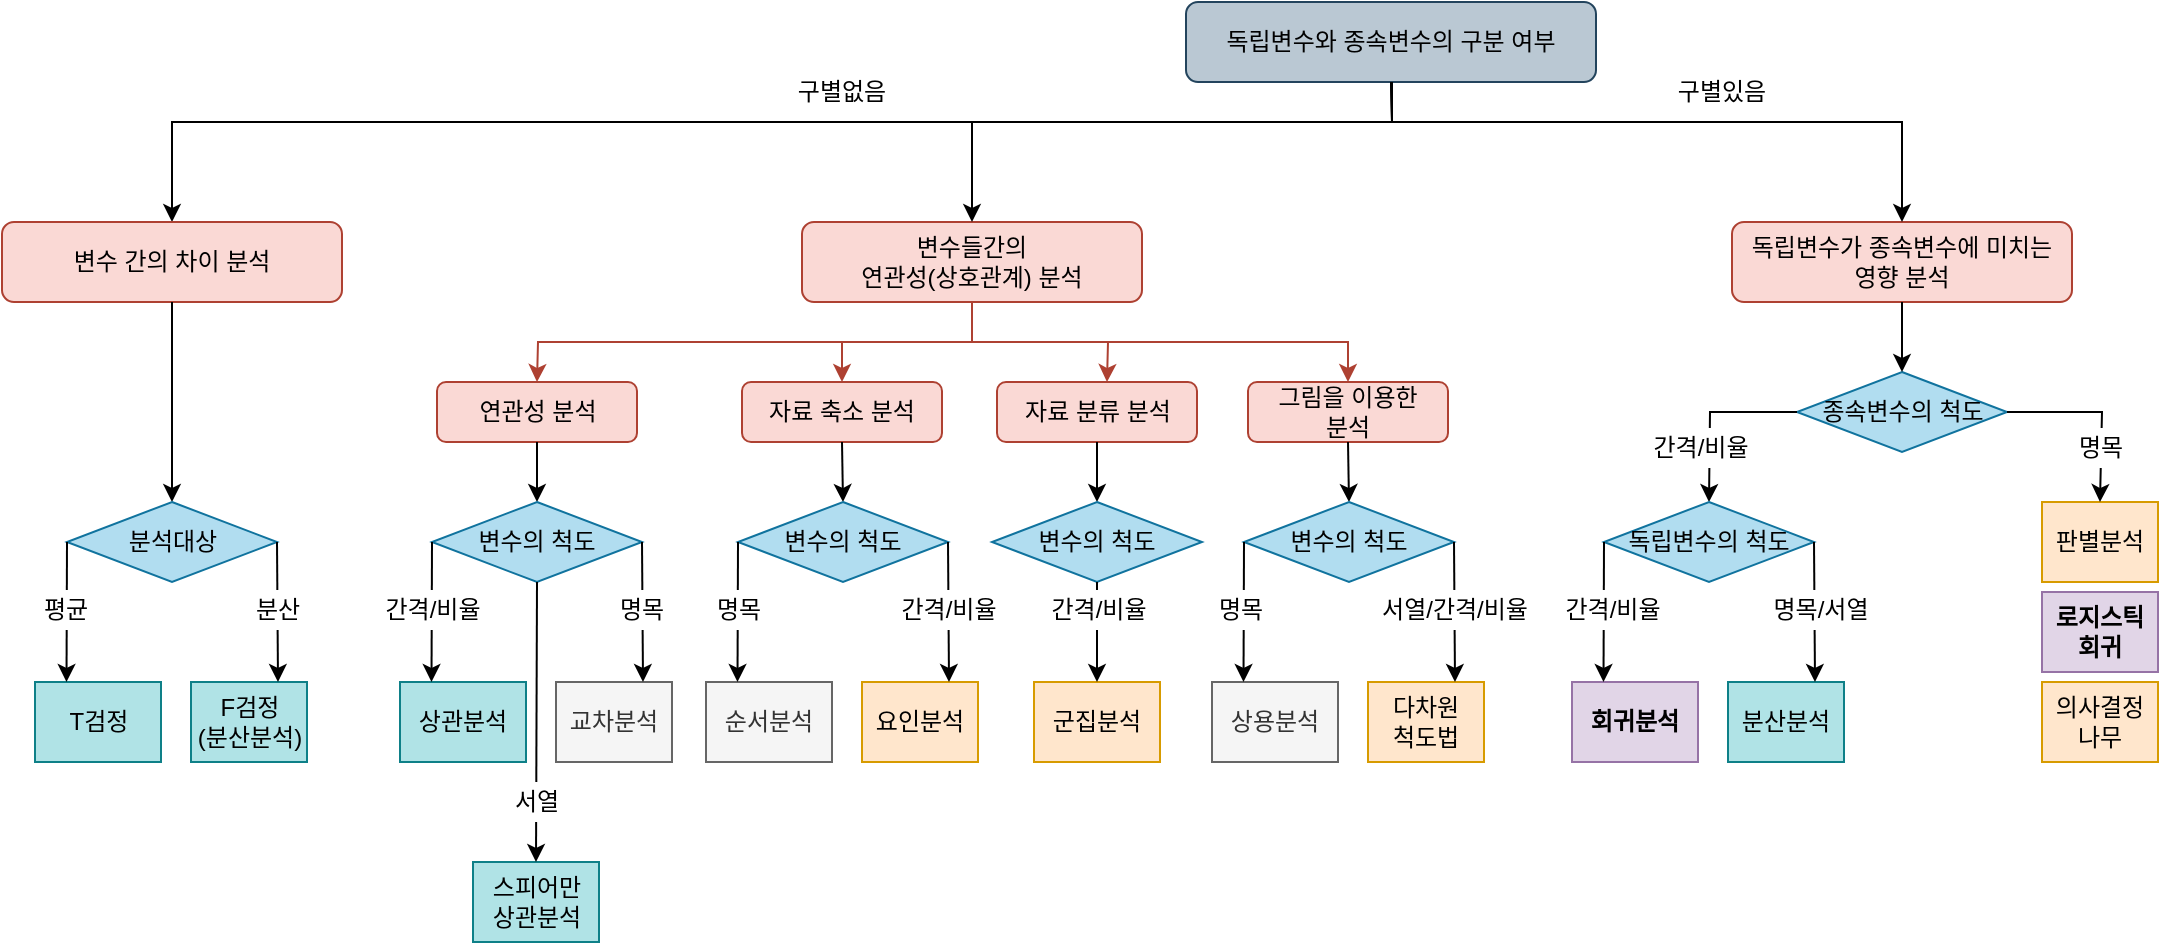 <mxfile>
    <diagram name="페이지-1" id="bWcAa1ZOzdofW7o5gFcs">
        <mxGraphModel dx="2286" dy="619" grid="1" gridSize="10" guides="1" tooltips="1" connect="1" arrows="1" fold="1" page="1" pageScale="1" pageWidth="1169" pageHeight="827" math="0" shadow="0">
            <root>
                <mxCell id="0"/>
                <mxCell id="1" parent="0"/>
                <mxCell id="9B-wX84McFKYw3Rjnkzs-1" value="독립변수와 종속변수의 구분 여부" style="rounded=1;whiteSpace=wrap;html=1;fillColor=#bac8d3;strokeColor=#23445d;" parent="1" vertex="1">
                    <mxGeometry x="572" y="110" width="205" height="40" as="geometry"/>
                </mxCell>
                <mxCell id="9B-wX84McFKYw3Rjnkzs-3" value="변수들간의&lt;br&gt;연관성(상호관계) 분석" style="rounded=1;whiteSpace=wrap;html=1;fillColor=#fad9d5;strokeColor=#ae4132;" parent="1" vertex="1">
                    <mxGeometry x="380" y="220" width="170" height="40" as="geometry"/>
                </mxCell>
                <mxCell id="9B-wX84McFKYw3Rjnkzs-4" value="독립변수가 종속변수에 미치는&lt;br&gt;영향 분석" style="rounded=1;whiteSpace=wrap;html=1;fillColor=#fad9d5;strokeColor=#ae4132;" parent="1" vertex="1">
                    <mxGeometry x="845" y="220" width="170" height="40" as="geometry"/>
                </mxCell>
                <mxCell id="9B-wX84McFKYw3Rjnkzs-5" value="" style="endArrow=classic;html=1;rounded=0;entryX=0.5;entryY=0;entryDx=0;entryDy=0;exitX=0.5;exitY=1;exitDx=0;exitDy=0;" parent="1" source="9B-wX84McFKYw3Rjnkzs-1" target="9B-wX84McFKYw3Rjnkzs-2" edge="1">
                    <mxGeometry width="50" height="50" relative="1" as="geometry">
                        <mxPoint x="550" y="460" as="sourcePoint"/>
                        <mxPoint x="680" y="340" as="targetPoint"/>
                        <Array as="points">
                            <mxPoint x="675" y="170"/>
                            <mxPoint x="65" y="170"/>
                        </Array>
                    </mxGeometry>
                </mxCell>
                <mxCell id="9B-wX84McFKYw3Rjnkzs-6" value="" style="endArrow=classic;html=1;rounded=0;entryX=0.5;entryY=0;entryDx=0;entryDy=0;exitX=0.5;exitY=1;exitDx=0;exitDy=0;" parent="1" source="9B-wX84McFKYw3Rjnkzs-1" target="9B-wX84McFKYw3Rjnkzs-3" edge="1">
                    <mxGeometry width="50" height="50" relative="1" as="geometry">
                        <mxPoint x="550" y="460" as="sourcePoint"/>
                        <mxPoint x="600" y="410" as="targetPoint"/>
                        <Array as="points">
                            <mxPoint x="675" y="170"/>
                            <mxPoint x="465" y="170"/>
                        </Array>
                    </mxGeometry>
                </mxCell>
                <mxCell id="9B-wX84McFKYw3Rjnkzs-8" value="구별없음" style="text;html=1;strokeColor=none;fillColor=none;align=center;verticalAlign=middle;whiteSpace=wrap;rounded=0;" parent="1" vertex="1">
                    <mxGeometry x="370" y="140" width="60" height="30" as="geometry"/>
                </mxCell>
                <mxCell id="9B-wX84McFKYw3Rjnkzs-9" value="" style="endArrow=classic;html=1;rounded=0;entryX=0.5;entryY=0;entryDx=0;entryDy=0;" parent="1" target="9B-wX84McFKYw3Rjnkzs-4" edge="1">
                    <mxGeometry width="50" height="50" relative="1" as="geometry">
                        <mxPoint x="675" y="150" as="sourcePoint"/>
                        <mxPoint x="600" y="410" as="targetPoint"/>
                        <Array as="points">
                            <mxPoint x="675" y="170"/>
                            <mxPoint x="930" y="170"/>
                        </Array>
                    </mxGeometry>
                </mxCell>
                <mxCell id="9B-wX84McFKYw3Rjnkzs-10" value="구별있음" style="text;html=1;strokeColor=none;fillColor=none;align=center;verticalAlign=middle;whiteSpace=wrap;rounded=0;" parent="1" vertex="1">
                    <mxGeometry x="810" y="140" width="60" height="30" as="geometry"/>
                </mxCell>
                <mxCell id="9B-wX84McFKYw3Rjnkzs-19" value="" style="endArrow=classic;html=1;rounded=0;exitX=0.5;exitY=1;exitDx=0;exitDy=0;entryX=0.5;entryY=0;entryDx=0;entryDy=0;fillColor=#fad9d5;strokeColor=#ae4132;" parent="1" source="9B-wX84McFKYw3Rjnkzs-3" target="9B-wX84McFKYw3Rjnkzs-15" edge="1">
                    <mxGeometry width="50" height="50" relative="1" as="geometry">
                        <mxPoint x="550" y="310" as="sourcePoint"/>
                        <mxPoint x="600" y="260" as="targetPoint"/>
                        <Array as="points">
                            <mxPoint x="465" y="280"/>
                            <mxPoint x="248" y="280"/>
                        </Array>
                    </mxGeometry>
                </mxCell>
                <mxCell id="9B-wX84McFKYw3Rjnkzs-21" value="" style="endArrow=classic;html=1;rounded=0;exitX=0.5;exitY=1;exitDx=0;exitDy=0;entryX=0.5;entryY=0;entryDx=0;entryDy=0;fillColor=#fad9d5;strokeColor=#ae4132;" parent="1" source="9B-wX84McFKYw3Rjnkzs-3" target="9B-wX84McFKYw3Rjnkzs-16" edge="1">
                    <mxGeometry width="50" height="50" relative="1" as="geometry">
                        <mxPoint x="550" y="310" as="sourcePoint"/>
                        <mxPoint x="370" y="260" as="targetPoint"/>
                        <Array as="points">
                            <mxPoint x="465" y="280"/>
                            <mxPoint x="400" y="280"/>
                        </Array>
                    </mxGeometry>
                </mxCell>
                <mxCell id="9B-wX84McFKYw3Rjnkzs-22" value="" style="endArrow=classic;html=1;rounded=0;exitX=0.5;exitY=1;exitDx=0;exitDy=0;entryX=0.55;entryY=0;entryDx=0;entryDy=0;entryPerimeter=0;fillColor=#fad9d5;strokeColor=#ae4132;" parent="1" source="9B-wX84McFKYw3Rjnkzs-3" target="9B-wX84McFKYw3Rjnkzs-17" edge="1">
                    <mxGeometry width="50" height="50" relative="1" as="geometry">
                        <mxPoint x="550" y="280" as="sourcePoint"/>
                        <mxPoint x="520" y="400" as="targetPoint"/>
                        <Array as="points">
                            <mxPoint x="465" y="280"/>
                            <mxPoint x="533" y="280"/>
                        </Array>
                    </mxGeometry>
                </mxCell>
                <mxCell id="9B-wX84McFKYw3Rjnkzs-23" value="" style="endArrow=classic;html=1;rounded=0;entryX=0.5;entryY=0;entryDx=0;entryDy=0;exitX=0.5;exitY=1;exitDx=0;exitDy=0;fillColor=#fad9d5;strokeColor=#ae4132;" parent="1" source="9B-wX84McFKYw3Rjnkzs-3" target="9B-wX84McFKYw3Rjnkzs-18" edge="1">
                    <mxGeometry width="50" height="50" relative="1" as="geometry">
                        <mxPoint x="500" y="260" as="sourcePoint"/>
                        <mxPoint x="570" y="310" as="targetPoint"/>
                        <Array as="points">
                            <mxPoint x="465" y="280"/>
                            <mxPoint x="653" y="280"/>
                        </Array>
                    </mxGeometry>
                </mxCell>
                <mxCell id="9B-wX84McFKYw3Rjnkzs-29" value="종속변수의 척도" style="rhombus;whiteSpace=wrap;html=1;fillColor=#b1ddf0;strokeColor=#10739e;" parent="1" vertex="1">
                    <mxGeometry x="877.5" y="295" width="105" height="40" as="geometry"/>
                </mxCell>
                <mxCell id="9B-wX84McFKYw3Rjnkzs-37" value="" style="endArrow=classic;html=1;rounded=0;exitX=0.5;exitY=1;exitDx=0;exitDy=0;" parent="1" source="9B-wX84McFKYw3Rjnkzs-4" target="9B-wX84McFKYw3Rjnkzs-29" edge="1">
                    <mxGeometry width="50" height="50" relative="1" as="geometry">
                        <mxPoint x="685" y="340" as="sourcePoint"/>
                        <mxPoint x="685" y="370" as="targetPoint"/>
                    </mxGeometry>
                </mxCell>
                <mxCell id="9B-wX84McFKYw3Rjnkzs-38" value="" style="endArrow=classic;html=1;rounded=0;exitX=0;exitY=0.5;exitDx=0;exitDy=0;entryX=0.5;entryY=0;entryDx=0;entryDy=0;" parent="1" source="9B-wX84McFKYw3Rjnkzs-29" target="9B-wX84McFKYw3Rjnkzs-89" edge="1">
                    <mxGeometry width="50" height="50" relative="1" as="geometry">
                        <mxPoint x="550" y="310" as="sourcePoint"/>
                        <mxPoint x="910.5" y="360" as="targetPoint"/>
                        <Array as="points">
                            <mxPoint x="834" y="315"/>
                        </Array>
                    </mxGeometry>
                </mxCell>
                <mxCell id="9B-wX84McFKYw3Rjnkzs-78" value="" style="group" parent="1" vertex="1" connectable="0">
                    <mxGeometry x="475" y="300" width="105" height="190" as="geometry"/>
                </mxCell>
                <mxCell id="9B-wX84McFKYw3Rjnkzs-17" value="자료 분류 분석" style="rounded=1;whiteSpace=wrap;html=1;fillColor=#fad9d5;strokeColor=#ae4132;" parent="9B-wX84McFKYw3Rjnkzs-78" vertex="1">
                    <mxGeometry x="2.5" width="100" height="30" as="geometry"/>
                </mxCell>
                <mxCell id="9B-wX84McFKYw3Rjnkzs-35" value="" style="endArrow=classic;html=1;rounded=0;exitX=0.5;exitY=1;exitDx=0;exitDy=0;entryX=0.5;entryY=0;entryDx=0;entryDy=0;" parent="9B-wX84McFKYw3Rjnkzs-78" source="9B-wX84McFKYw3Rjnkzs-17" target="9B-wX84McFKYw3Rjnkzs-73" edge="1">
                    <mxGeometry width="50" height="50" relative="1" as="geometry">
                        <mxPoint x="52.25" y="30" as="sourcePoint"/>
                        <mxPoint x="52.5" y="60" as="targetPoint"/>
                    </mxGeometry>
                </mxCell>
                <mxCell id="9B-wX84McFKYw3Rjnkzs-73" value="변수의 척도" style="rhombus;whiteSpace=wrap;html=1;fillColor=#b1ddf0;strokeColor=#10739e;" parent="9B-wX84McFKYw3Rjnkzs-78" vertex="1">
                    <mxGeometry y="60" width="105" height="40" as="geometry"/>
                </mxCell>
                <mxCell id="9B-wX84McFKYw3Rjnkzs-75" value="군집분석" style="rounded=0;whiteSpace=wrap;html=1;fillColor=#ffe6cc;strokeColor=#d79b00;" parent="9B-wX84McFKYw3Rjnkzs-78" vertex="1">
                    <mxGeometry x="21" y="150" width="63" height="40" as="geometry"/>
                </mxCell>
                <mxCell id="9B-wX84McFKYw3Rjnkzs-77" value="" style="endArrow=classic;html=1;rounded=0;exitX=0.5;exitY=1;exitDx=0;exitDy=0;entryX=0.5;entryY=0;entryDx=0;entryDy=0;" parent="9B-wX84McFKYw3Rjnkzs-78" source="9B-wX84McFKYw3Rjnkzs-73" target="9B-wX84McFKYw3Rjnkzs-75" edge="1">
                    <mxGeometry width="50" height="50" relative="1" as="geometry">
                        <mxPoint x="133.5" y="90" as="sourcePoint"/>
                        <mxPoint x="133.5" y="160" as="targetPoint"/>
                    </mxGeometry>
                </mxCell>
                <mxCell id="9B-wX84McFKYw3Rjnkzs-118" value="간격/비율" style="text;html=1;align=center;verticalAlign=middle;whiteSpace=wrap;rounded=0;strokeColor=none;fillColor=default;" parent="9B-wX84McFKYw3Rjnkzs-78" vertex="1">
                    <mxGeometry x="25" y="104" width="57" height="20" as="geometry"/>
                </mxCell>
                <mxCell id="9B-wX84McFKYw3Rjnkzs-79" value="" style="group" parent="1" vertex="1" connectable="0">
                    <mxGeometry x="585" y="300" width="159" height="190" as="geometry"/>
                </mxCell>
                <mxCell id="9B-wX84McFKYw3Rjnkzs-18" value="그림을 이용한&lt;br&gt;분석" style="rounded=1;whiteSpace=wrap;html=1;fillColor=#fad9d5;strokeColor=#ae4132;" parent="9B-wX84McFKYw3Rjnkzs-79" vertex="1">
                    <mxGeometry x="18" width="100" height="30" as="geometry"/>
                </mxCell>
                <mxCell id="9B-wX84McFKYw3Rjnkzs-36" value="" style="endArrow=classic;html=1;rounded=0;exitX=0.5;exitY=1;exitDx=0;exitDy=0;entryX=0.5;entryY=0;entryDx=0;entryDy=0;" parent="9B-wX84McFKYw3Rjnkzs-79" source="9B-wX84McFKYw3Rjnkzs-18" target="9B-wX84McFKYw3Rjnkzs-68" edge="1">
                    <mxGeometry width="50" height="50" relative="1" as="geometry">
                        <mxPoint x="-45" y="40" as="sourcePoint"/>
                        <mxPoint x="65" y="60" as="targetPoint"/>
                    </mxGeometry>
                </mxCell>
                <mxCell id="9B-wX84McFKYw3Rjnkzs-67" value="" style="group" parent="9B-wX84McFKYw3Rjnkzs-79" vertex="1" connectable="0">
                    <mxGeometry y="60" width="159" height="130" as="geometry"/>
                </mxCell>
                <mxCell id="9B-wX84McFKYw3Rjnkzs-68" value="변수의 척도" style="rhombus;whiteSpace=wrap;html=1;fillColor=#b1ddf0;strokeColor=#10739e;" parent="9B-wX84McFKYw3Rjnkzs-67" vertex="1">
                    <mxGeometry x="16" width="105" height="40" as="geometry"/>
                </mxCell>
                <mxCell id="9B-wX84McFKYw3Rjnkzs-69" value="상용분석" style="rounded=0;whiteSpace=wrap;html=1;fillColor=#f5f5f5;strokeColor=#666666;fontColor=#333333;" parent="9B-wX84McFKYw3Rjnkzs-67" vertex="1">
                    <mxGeometry y="90" width="63" height="40" as="geometry"/>
                </mxCell>
                <mxCell id="9B-wX84McFKYw3Rjnkzs-70" value="" style="endArrow=classic;html=1;rounded=0;exitX=0;exitY=0.5;exitDx=0;exitDy=0;entryX=0.25;entryY=0;entryDx=0;entryDy=0;" parent="9B-wX84McFKYw3Rjnkzs-67" source="9B-wX84McFKYw3Rjnkzs-68" target="9B-wX84McFKYw3Rjnkzs-69" edge="1">
                    <mxGeometry width="50" height="50" relative="1" as="geometry">
                        <mxPoint x="-74" y="100" as="sourcePoint"/>
                        <mxPoint x="-24" y="50" as="targetPoint"/>
                    </mxGeometry>
                </mxCell>
                <mxCell id="9B-wX84McFKYw3Rjnkzs-71" value="다차원&lt;br&gt;척도법" style="rounded=0;whiteSpace=wrap;html=1;fillColor=#ffe6cc;strokeColor=#d79b00;" parent="9B-wX84McFKYw3Rjnkzs-67" vertex="1">
                    <mxGeometry x="78" y="90" width="58" height="40" as="geometry"/>
                </mxCell>
                <mxCell id="9B-wX84McFKYw3Rjnkzs-72" value="" style="endArrow=classic;html=1;rounded=0;exitX=1;exitY=0.5;exitDx=0;exitDy=0;entryX=0.75;entryY=0;entryDx=0;entryDy=0;" parent="9B-wX84McFKYw3Rjnkzs-67" source="9B-wX84McFKYw3Rjnkzs-68" target="9B-wX84McFKYw3Rjnkzs-71" edge="1">
                    <mxGeometry width="50" height="50" relative="1" as="geometry">
                        <mxPoint x="106" y="30" as="sourcePoint"/>
                        <mxPoint x="106" y="100" as="targetPoint"/>
                    </mxGeometry>
                </mxCell>
                <mxCell id="9B-wX84McFKYw3Rjnkzs-119" value="명목" style="text;html=1;align=center;verticalAlign=middle;whiteSpace=wrap;rounded=0;strokeColor=none;fillColor=default;" parent="9B-wX84McFKYw3Rjnkzs-67" vertex="1">
                    <mxGeometry x="-10" y="44" width="49" height="20" as="geometry"/>
                </mxCell>
                <mxCell id="9B-wX84McFKYw3Rjnkzs-121" value="서열/간격/비율" style="text;html=1;align=center;verticalAlign=middle;whiteSpace=wrap;rounded=0;strokeColor=none;fillColor=default;" parent="9B-wX84McFKYw3Rjnkzs-67" vertex="1">
                    <mxGeometry x="77" y="44" width="89" height="20" as="geometry"/>
                </mxCell>
                <mxCell id="9B-wX84McFKYw3Rjnkzs-80" value="" style="group" parent="1" vertex="1" connectable="0">
                    <mxGeometry x="332" y="300" width="147" height="190" as="geometry"/>
                </mxCell>
                <mxCell id="9B-wX84McFKYw3Rjnkzs-16" value="자료 축소 분석" style="rounded=1;whiteSpace=wrap;html=1;fillColor=#fad9d5;strokeColor=#ae4132;" parent="9B-wX84McFKYw3Rjnkzs-80" vertex="1">
                    <mxGeometry x="18" width="100" height="30" as="geometry"/>
                </mxCell>
                <mxCell id="9B-wX84McFKYw3Rjnkzs-34" value="" style="endArrow=classic;html=1;rounded=0;exitX=0.5;exitY=1;exitDx=0;exitDy=0;entryX=0.5;entryY=0;entryDx=0;entryDy=0;" parent="9B-wX84McFKYw3Rjnkzs-80" source="9B-wX84McFKYw3Rjnkzs-16" target="9B-wX84McFKYw3Rjnkzs-62" edge="1">
                    <mxGeometry width="50" height="50" relative="1" as="geometry">
                        <mxPoint x="-5" y="40" as="sourcePoint"/>
                        <mxPoint x="105" y="60" as="targetPoint"/>
                    </mxGeometry>
                </mxCell>
                <mxCell id="9B-wX84McFKYw3Rjnkzs-61" value="" style="group" parent="9B-wX84McFKYw3Rjnkzs-80" vertex="1" connectable="0">
                    <mxGeometry y="60" width="147" height="130" as="geometry"/>
                </mxCell>
                <mxCell id="9B-wX84McFKYw3Rjnkzs-62" value="변수의 척도" style="rhombus;whiteSpace=wrap;html=1;fillColor=#b1ddf0;strokeColor=#10739e;" parent="9B-wX84McFKYw3Rjnkzs-61" vertex="1">
                    <mxGeometry x="16" width="105" height="40" as="geometry"/>
                </mxCell>
                <mxCell id="9B-wX84McFKYw3Rjnkzs-63" value="순서분석" style="rounded=0;whiteSpace=wrap;html=1;fillColor=#f5f5f5;strokeColor=#666666;fontColor=#333333;" parent="9B-wX84McFKYw3Rjnkzs-61" vertex="1">
                    <mxGeometry y="90" width="63" height="40" as="geometry"/>
                </mxCell>
                <mxCell id="9B-wX84McFKYw3Rjnkzs-64" value="" style="endArrow=classic;html=1;rounded=0;exitX=0;exitY=0.5;exitDx=0;exitDy=0;entryX=0.25;entryY=0;entryDx=0;entryDy=0;" parent="9B-wX84McFKYw3Rjnkzs-61" source="9B-wX84McFKYw3Rjnkzs-62" target="9B-wX84McFKYw3Rjnkzs-63" edge="1">
                    <mxGeometry width="50" height="50" relative="1" as="geometry">
                        <mxPoint x="-74" y="100" as="sourcePoint"/>
                        <mxPoint x="-24" y="50" as="targetPoint"/>
                    </mxGeometry>
                </mxCell>
                <mxCell id="9B-wX84McFKYw3Rjnkzs-65" value="요인분석" style="rounded=0;whiteSpace=wrap;html=1;fillColor=#ffe6cc;strokeColor=#d79b00;" parent="9B-wX84McFKYw3Rjnkzs-61" vertex="1">
                    <mxGeometry x="78" y="90" width="58" height="40" as="geometry"/>
                </mxCell>
                <mxCell id="9B-wX84McFKYw3Rjnkzs-66" value="" style="endArrow=classic;html=1;rounded=0;exitX=1;exitY=0.5;exitDx=0;exitDy=0;entryX=0.75;entryY=0;entryDx=0;entryDy=0;" parent="9B-wX84McFKYw3Rjnkzs-61" source="9B-wX84McFKYw3Rjnkzs-62" target="9B-wX84McFKYw3Rjnkzs-65" edge="1">
                    <mxGeometry width="50" height="50" relative="1" as="geometry">
                        <mxPoint x="106" y="30" as="sourcePoint"/>
                        <mxPoint x="106" y="100" as="targetPoint"/>
                    </mxGeometry>
                </mxCell>
                <mxCell id="9B-wX84McFKYw3Rjnkzs-116" value="명목" style="text;html=1;align=center;verticalAlign=middle;whiteSpace=wrap;rounded=0;strokeColor=none;fillColor=default;" parent="9B-wX84McFKYw3Rjnkzs-61" vertex="1">
                    <mxGeometry x="-8" y="44" width="49" height="20" as="geometry"/>
                </mxCell>
                <mxCell id="9B-wX84McFKYw3Rjnkzs-117" value="간격/비율" style="text;html=1;align=center;verticalAlign=middle;whiteSpace=wrap;rounded=0;strokeColor=none;fillColor=default;" parent="9B-wX84McFKYw3Rjnkzs-61" vertex="1">
                    <mxGeometry x="93" y="44" width="57" height="20" as="geometry"/>
                </mxCell>
                <mxCell id="9B-wX84McFKYw3Rjnkzs-81" value="" style="group" parent="1" vertex="1" connectable="0">
                    <mxGeometry x="179" y="300" width="136" height="190" as="geometry"/>
                </mxCell>
                <mxCell id="9B-wX84McFKYw3Rjnkzs-15" value="연관성 분석" style="rounded=1;whiteSpace=wrap;html=1;fillColor=#fad9d5;strokeColor=#ae4132;" parent="9B-wX84McFKYw3Rjnkzs-81" vertex="1">
                    <mxGeometry x="18.5" width="100" height="30" as="geometry"/>
                </mxCell>
                <mxCell id="9B-wX84McFKYw3Rjnkzs-32" value="" style="endArrow=classic;html=1;rounded=0;exitX=0.5;exitY=1;exitDx=0;exitDy=0;" parent="9B-wX84McFKYw3Rjnkzs-81" source="9B-wX84McFKYw3Rjnkzs-15" target="9B-wX84McFKYw3Rjnkzs-13" edge="1">
                    <mxGeometry width="50" height="50" relative="1" as="geometry">
                        <mxPoint x="295.5" y="10" as="sourcePoint"/>
                        <mxPoint x="345.5" y="-40" as="targetPoint"/>
                    </mxGeometry>
                </mxCell>
                <mxCell id="9B-wX84McFKYw3Rjnkzs-60" value="" style="group" parent="9B-wX84McFKYw3Rjnkzs-81" vertex="1" connectable="0">
                    <mxGeometry y="60" width="136" height="130" as="geometry"/>
                </mxCell>
                <mxCell id="9B-wX84McFKYw3Rjnkzs-13" value="변수의 척도" style="rhombus;whiteSpace=wrap;html=1;fillColor=#b1ddf0;strokeColor=#10739e;" parent="9B-wX84McFKYw3Rjnkzs-60" vertex="1">
                    <mxGeometry x="16" width="105" height="40" as="geometry"/>
                </mxCell>
                <mxCell id="9B-wX84McFKYw3Rjnkzs-40" value="상관분석" style="rounded=0;whiteSpace=wrap;html=1;fillColor=#b0e3e6;strokeColor=#0e8088;" parent="9B-wX84McFKYw3Rjnkzs-60" vertex="1">
                    <mxGeometry y="90" width="63" height="40" as="geometry"/>
                </mxCell>
                <mxCell id="9B-wX84McFKYw3Rjnkzs-41" value="" style="endArrow=classic;html=1;rounded=0;exitX=0;exitY=0.5;exitDx=0;exitDy=0;entryX=0.25;entryY=0;entryDx=0;entryDy=0;" parent="9B-wX84McFKYw3Rjnkzs-60" source="9B-wX84McFKYw3Rjnkzs-13" target="9B-wX84McFKYw3Rjnkzs-40" edge="1">
                    <mxGeometry width="50" height="50" relative="1" as="geometry">
                        <mxPoint x="-74" y="100" as="sourcePoint"/>
                        <mxPoint x="-24" y="50" as="targetPoint"/>
                    </mxGeometry>
                </mxCell>
                <mxCell id="9B-wX84McFKYw3Rjnkzs-42" value="교차분석" style="rounded=0;whiteSpace=wrap;html=1;fillColor=#f5f5f5;strokeColor=#666666;fontColor=#333333;" parent="9B-wX84McFKYw3Rjnkzs-60" vertex="1">
                    <mxGeometry x="78" y="90" width="58" height="40" as="geometry"/>
                </mxCell>
                <mxCell id="9B-wX84McFKYw3Rjnkzs-43" value="" style="endArrow=classic;html=1;rounded=0;exitX=1;exitY=0.5;exitDx=0;exitDy=0;entryX=0.75;entryY=0;entryDx=0;entryDy=0;" parent="9B-wX84McFKYw3Rjnkzs-60" source="9B-wX84McFKYw3Rjnkzs-13" target="9B-wX84McFKYw3Rjnkzs-42" edge="1">
                    <mxGeometry width="50" height="50" relative="1" as="geometry">
                        <mxPoint x="106" y="30" as="sourcePoint"/>
                        <mxPoint x="106" y="100" as="targetPoint"/>
                    </mxGeometry>
                </mxCell>
                <mxCell id="9B-wX84McFKYw3Rjnkzs-114" value="간격/비율" style="text;html=1;align=center;verticalAlign=middle;whiteSpace=wrap;rounded=0;strokeColor=none;fillColor=default;" parent="9B-wX84McFKYw3Rjnkzs-60" vertex="1">
                    <mxGeometry x="-13" y="44" width="59" height="20" as="geometry"/>
                </mxCell>
                <mxCell id="9B-wX84McFKYw3Rjnkzs-115" value="명목" style="text;html=1;align=center;verticalAlign=middle;whiteSpace=wrap;rounded=0;strokeColor=none;fillColor=default;" parent="9B-wX84McFKYw3Rjnkzs-60" vertex="1">
                    <mxGeometry x="106" y="44" width="30" height="20" as="geometry"/>
                </mxCell>
                <mxCell id="9B-wX84McFKYw3Rjnkzs-88" value="" style="group" parent="1" vertex="1" connectable="0">
                    <mxGeometry x="765" y="360" width="160" height="130" as="geometry"/>
                </mxCell>
                <mxCell id="9B-wX84McFKYw3Rjnkzs-89" value="독립변수의 척도" style="rhombus;whiteSpace=wrap;html=1;fillColor=#b1ddf0;strokeColor=#10739e;" parent="9B-wX84McFKYw3Rjnkzs-88" vertex="1">
                    <mxGeometry x="16" width="105" height="40" as="geometry"/>
                </mxCell>
                <mxCell id="9B-wX84McFKYw3Rjnkzs-90" value="회귀분석" style="rounded=0;whiteSpace=wrap;html=1;fillColor=#e1d5e7;strokeColor=#9673a6;fontStyle=1" parent="9B-wX84McFKYw3Rjnkzs-88" vertex="1">
                    <mxGeometry y="90" width="63" height="40" as="geometry"/>
                </mxCell>
                <mxCell id="9B-wX84McFKYw3Rjnkzs-91" value="" style="endArrow=classic;html=1;rounded=0;exitX=0;exitY=0.5;exitDx=0;exitDy=0;entryX=0.25;entryY=0;entryDx=0;entryDy=0;" parent="9B-wX84McFKYw3Rjnkzs-88" source="9B-wX84McFKYw3Rjnkzs-89" target="9B-wX84McFKYw3Rjnkzs-90" edge="1">
                    <mxGeometry width="50" height="50" relative="1" as="geometry">
                        <mxPoint x="-74" y="100" as="sourcePoint"/>
                        <mxPoint x="-24" y="50" as="targetPoint"/>
                    </mxGeometry>
                </mxCell>
                <mxCell id="9B-wX84McFKYw3Rjnkzs-92" value="분산분석" style="rounded=0;whiteSpace=wrap;html=1;fillColor=#b0e3e6;strokeColor=#0e8088;" parent="9B-wX84McFKYw3Rjnkzs-88" vertex="1">
                    <mxGeometry x="78" y="90" width="58" height="40" as="geometry"/>
                </mxCell>
                <mxCell id="9B-wX84McFKYw3Rjnkzs-93" value="" style="endArrow=classic;html=1;rounded=0;exitX=1;exitY=0.5;exitDx=0;exitDy=0;entryX=0.75;entryY=0;entryDx=0;entryDy=0;" parent="9B-wX84McFKYw3Rjnkzs-88" source="9B-wX84McFKYw3Rjnkzs-89" target="9B-wX84McFKYw3Rjnkzs-92" edge="1">
                    <mxGeometry width="50" height="50" relative="1" as="geometry">
                        <mxPoint x="106" y="30" as="sourcePoint"/>
                        <mxPoint x="106" y="100" as="targetPoint"/>
                    </mxGeometry>
                </mxCell>
                <mxCell id="9B-wX84McFKYw3Rjnkzs-124" value="간격/비율" style="text;html=1;align=center;verticalAlign=middle;whiteSpace=wrap;rounded=0;strokeColor=none;fillColor=default;" parent="9B-wX84McFKYw3Rjnkzs-88" vertex="1">
                    <mxGeometry x="-9" y="44" width="59" height="20" as="geometry"/>
                </mxCell>
                <mxCell id="9B-wX84McFKYw3Rjnkzs-125" value="명목/서열" style="text;html=1;align=center;verticalAlign=middle;whiteSpace=wrap;rounded=0;strokeColor=none;fillColor=default;" parent="9B-wX84McFKYw3Rjnkzs-88" vertex="1">
                    <mxGeometry x="93" y="44" width="63" height="20" as="geometry"/>
                </mxCell>
                <mxCell id="9B-wX84McFKYw3Rjnkzs-97" value="판별분석" style="rounded=0;whiteSpace=wrap;html=1;fillColor=#ffe6cc;strokeColor=#d79b00;" parent="1" vertex="1">
                    <mxGeometry x="1000" y="360" width="58" height="40" as="geometry"/>
                </mxCell>
                <mxCell id="9B-wX84McFKYw3Rjnkzs-98" value="" style="endArrow=classic;html=1;rounded=0;exitX=1;exitY=0.5;exitDx=0;exitDy=0;entryX=0.5;entryY=0;entryDx=0;entryDy=0;" parent="1" source="9B-wX84McFKYw3Rjnkzs-29" target="9B-wX84McFKYw3Rjnkzs-97" edge="1">
                    <mxGeometry width="50" height="50" relative="1" as="geometry">
                        <mxPoint x="888" y="325" as="sourcePoint"/>
                        <mxPoint x="844" y="370" as="targetPoint"/>
                        <Array as="points">
                            <mxPoint x="1030" y="315"/>
                        </Array>
                    </mxGeometry>
                </mxCell>
                <mxCell id="9B-wX84McFKYw3Rjnkzs-99" value="로지스틱&lt;br&gt;회귀" style="rounded=0;whiteSpace=wrap;html=1;fillColor=#e1d5e7;strokeColor=#9673a6;fontStyle=1" parent="1" vertex="1">
                    <mxGeometry x="1000" y="405" width="58" height="40" as="geometry"/>
                </mxCell>
                <mxCell id="9B-wX84McFKYw3Rjnkzs-100" value="의사결정&lt;br&gt;나무" style="rounded=0;whiteSpace=wrap;html=1;fillColor=#ffe6cc;strokeColor=#d79b00;" parent="1" vertex="1">
                    <mxGeometry x="1000" y="450" width="58" height="40" as="geometry"/>
                </mxCell>
                <mxCell id="9B-wX84McFKYw3Rjnkzs-113" value="" style="group" parent="1" vertex="1" connectable="0">
                    <mxGeometry x="-20" y="220" width="180.5" height="270" as="geometry"/>
                </mxCell>
                <mxCell id="9B-wX84McFKYw3Rjnkzs-112" value="" style="group;fillColor=none;strokeColor=none;" parent="9B-wX84McFKYw3Rjnkzs-113" vertex="1" connectable="0">
                    <mxGeometry width="170" height="40" as="geometry"/>
                </mxCell>
                <mxCell id="9B-wX84McFKYw3Rjnkzs-2" value="변수 간의 차이 분석" style="rounded=1;whiteSpace=wrap;html=1;fillColor=#fad9d5;strokeColor=#ae4132;" parent="9B-wX84McFKYw3Rjnkzs-112" vertex="1">
                    <mxGeometry width="170" height="40" as="geometry"/>
                </mxCell>
                <mxCell id="9B-wX84McFKYw3Rjnkzs-33" style="edgeStyle=orthogonalEdgeStyle;rounded=0;orthogonalLoop=1;jettySize=auto;html=1;exitX=0.5;exitY=1;exitDx=0;exitDy=0;entryX=0.5;entryY=0;entryDx=0;entryDy=0;" parent="9B-wX84McFKYw3Rjnkzs-113" source="9B-wX84McFKYw3Rjnkzs-2" target="9B-wX84McFKYw3Rjnkzs-83" edge="1">
                    <mxGeometry relative="1" as="geometry">
                        <mxPoint x="108" y="-80" as="targetPoint"/>
                    </mxGeometry>
                </mxCell>
                <mxCell id="9B-wX84McFKYw3Rjnkzs-83" value="분석대상" style="rhombus;whiteSpace=wrap;html=1;fillColor=#b1ddf0;strokeColor=#10739e;" parent="9B-wX84McFKYw3Rjnkzs-113" vertex="1">
                    <mxGeometry x="32.5" y="140" width="105" height="40" as="geometry"/>
                </mxCell>
                <mxCell id="9B-wX84McFKYw3Rjnkzs-84" value="T검정" style="rounded=0;whiteSpace=wrap;html=1;fillColor=#b0e3e6;strokeColor=#0e8088;" parent="9B-wX84McFKYw3Rjnkzs-113" vertex="1">
                    <mxGeometry x="16.5" y="230" width="63" height="40" as="geometry"/>
                </mxCell>
                <mxCell id="9B-wX84McFKYw3Rjnkzs-85" value="" style="endArrow=classic;html=1;rounded=0;exitX=0;exitY=0.5;exitDx=0;exitDy=0;entryX=0.25;entryY=0;entryDx=0;entryDy=0;" parent="9B-wX84McFKYw3Rjnkzs-113" source="9B-wX84McFKYw3Rjnkzs-83" target="9B-wX84McFKYw3Rjnkzs-84" edge="1">
                    <mxGeometry width="50" height="50" relative="1" as="geometry">
                        <mxPoint x="-57.5" y="240" as="sourcePoint"/>
                        <mxPoint x="-7.5" y="190" as="targetPoint"/>
                    </mxGeometry>
                </mxCell>
                <mxCell id="9B-wX84McFKYw3Rjnkzs-86" value="F검정&lt;br&gt;(분산분석)" style="rounded=0;whiteSpace=wrap;html=1;fillColor=#b0e3e6;strokeColor=#0e8088;" parent="9B-wX84McFKYw3Rjnkzs-113" vertex="1">
                    <mxGeometry x="94.5" y="230" width="58" height="40" as="geometry"/>
                </mxCell>
                <mxCell id="9B-wX84McFKYw3Rjnkzs-87" value="" style="endArrow=classic;html=1;rounded=0;exitX=1;exitY=0.5;exitDx=0;exitDy=0;entryX=0.75;entryY=0;entryDx=0;entryDy=0;" parent="9B-wX84McFKYw3Rjnkzs-113" source="9B-wX84McFKYw3Rjnkzs-83" target="9B-wX84McFKYw3Rjnkzs-86" edge="1">
                    <mxGeometry width="50" height="50" relative="1" as="geometry">
                        <mxPoint x="122.5" y="170" as="sourcePoint"/>
                        <mxPoint x="122.5" y="240" as="targetPoint"/>
                    </mxGeometry>
                </mxCell>
                <mxCell id="9B-wX84McFKYw3Rjnkzs-101" value="평균" style="text;html=1;align=center;verticalAlign=middle;whiteSpace=wrap;rounded=0;strokeColor=none;fillColor=default;" parent="9B-wX84McFKYw3Rjnkzs-113" vertex="1">
                    <mxGeometry x="16.5" y="184" width="30" height="20" as="geometry"/>
                </mxCell>
                <mxCell id="9B-wX84McFKYw3Rjnkzs-111" value="분산" style="text;html=1;align=center;verticalAlign=middle;whiteSpace=wrap;rounded=0;strokeColor=none;fillColor=default;" parent="9B-wX84McFKYw3Rjnkzs-113" vertex="1">
                    <mxGeometry x="122.5" y="184" width="30" height="20" as="geometry"/>
                </mxCell>
                <mxCell id="9B-wX84McFKYw3Rjnkzs-122" value="간격/비율" style="text;html=1;align=center;verticalAlign=middle;whiteSpace=wrap;rounded=0;strokeColor=none;fillColor=default;" parent="1" vertex="1">
                    <mxGeometry x="800" y="323" width="59" height="20" as="geometry"/>
                </mxCell>
                <mxCell id="9B-wX84McFKYw3Rjnkzs-123" value="명목" style="text;html=1;align=center;verticalAlign=middle;whiteSpace=wrap;rounded=0;strokeColor=none;fillColor=default;" parent="1" vertex="1">
                    <mxGeometry x="1004.5" y="323" width="49" height="20" as="geometry"/>
                </mxCell>
                <mxCell id="9B-wX84McFKYw3Rjnkzs-126" value="스피어만&lt;br&gt;상관분석" style="rounded=0;whiteSpace=wrap;html=1;fillColor=#b0e3e6;strokeColor=#0e8088;" parent="1" vertex="1">
                    <mxGeometry x="215.5" y="540" width="63" height="40" as="geometry"/>
                </mxCell>
                <mxCell id="9B-wX84McFKYw3Rjnkzs-127" value="" style="endArrow=classic;html=1;rounded=0;exitX=0.5;exitY=1;exitDx=0;exitDy=0;entryX=0.5;entryY=0;entryDx=0;entryDy=0;" parent="1" source="9B-wX84McFKYw3Rjnkzs-13" target="9B-wX84McFKYw3Rjnkzs-126" edge="1">
                    <mxGeometry width="50" height="50" relative="1" as="geometry">
                        <mxPoint x="340" y="390" as="sourcePoint"/>
                        <mxPoint x="390" y="340" as="targetPoint"/>
                    </mxGeometry>
                </mxCell>
                <mxCell id="9B-wX84McFKYw3Rjnkzs-128" value="서열" style="text;html=1;align=center;verticalAlign=middle;whiteSpace=wrap;rounded=0;strokeColor=none;fillColor=default;" parent="1" vertex="1">
                    <mxGeometry x="222.5" y="500" width="49" height="20" as="geometry"/>
                </mxCell>
            </root>
        </mxGraphModel>
    </diagram>
</mxfile>